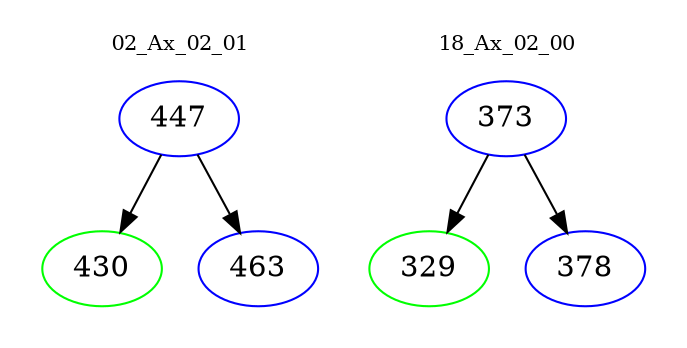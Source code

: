digraph{
subgraph cluster_0 {
color = white
label = "02_Ax_02_01";
fontsize=10;
T0_447 [label="447", color="blue"]
T0_447 -> T0_430 [color="black"]
T0_430 [label="430", color="green"]
T0_447 -> T0_463 [color="black"]
T0_463 [label="463", color="blue"]
}
subgraph cluster_1 {
color = white
label = "18_Ax_02_00";
fontsize=10;
T1_373 [label="373", color="blue"]
T1_373 -> T1_329 [color="black"]
T1_329 [label="329", color="green"]
T1_373 -> T1_378 [color="black"]
T1_378 [label="378", color="blue"]
}
}
